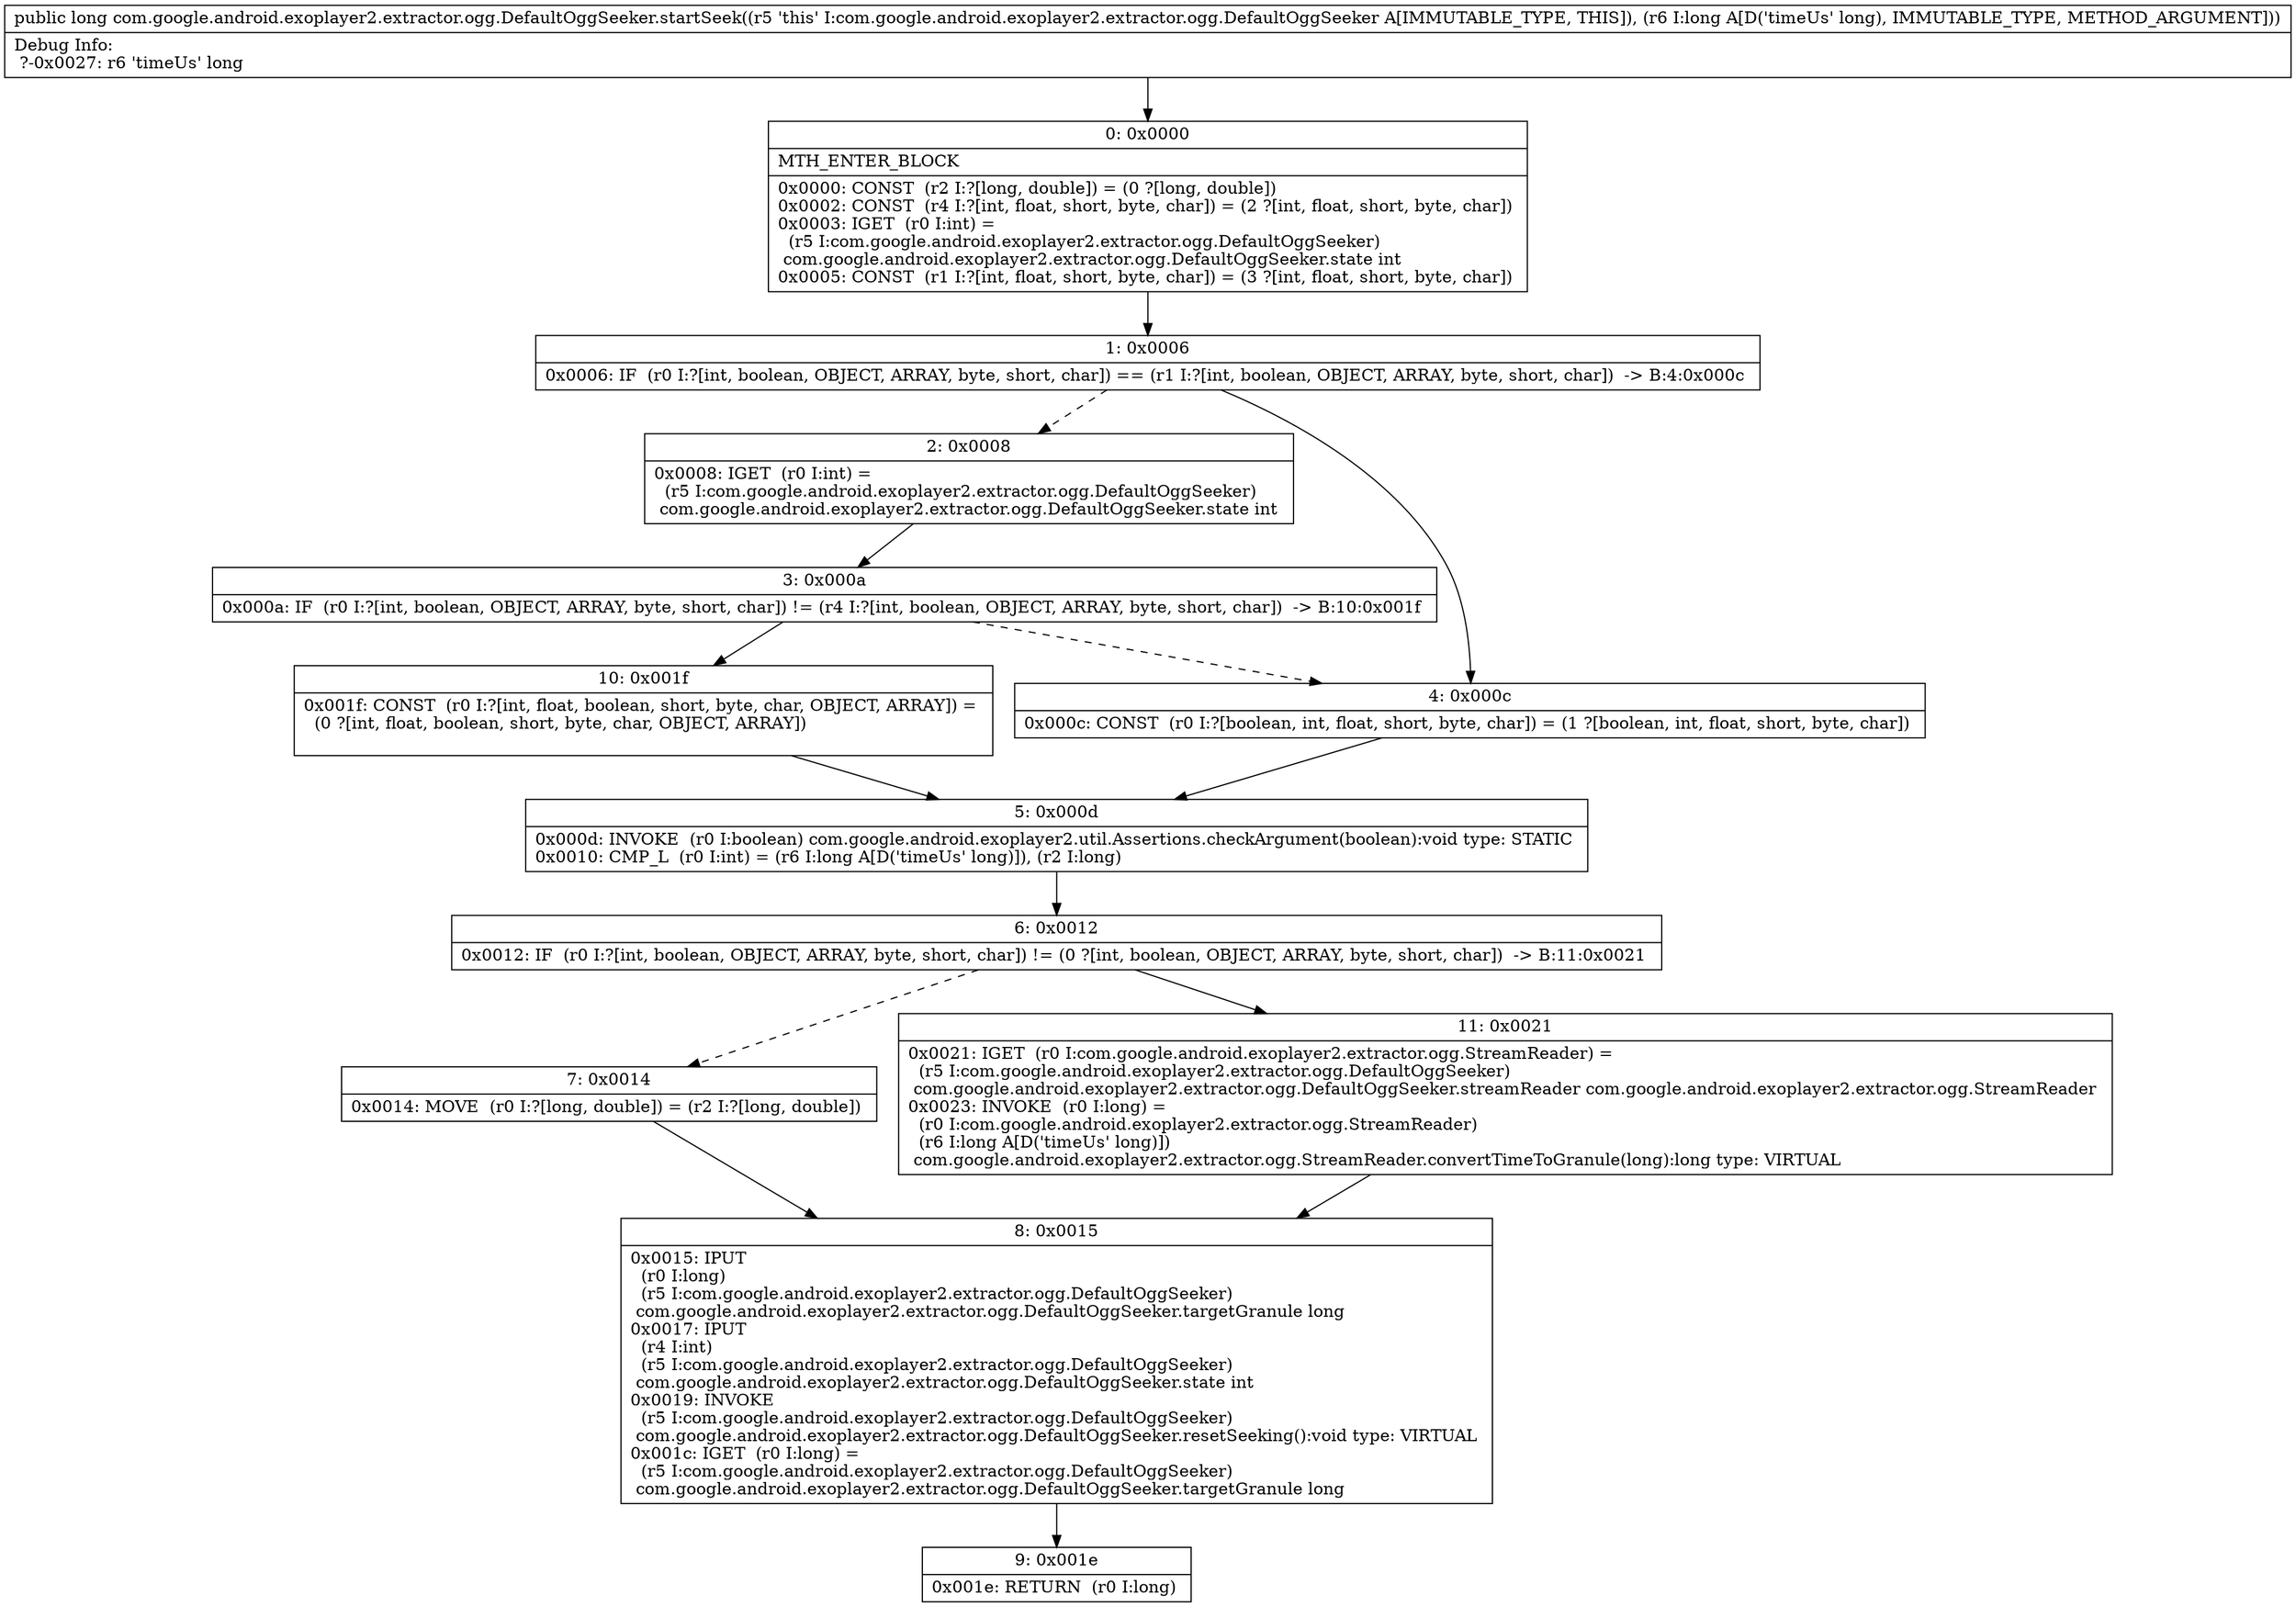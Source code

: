 digraph "CFG forcom.google.android.exoplayer2.extractor.ogg.DefaultOggSeeker.startSeek(J)J" {
Node_0 [shape=record,label="{0\:\ 0x0000|MTH_ENTER_BLOCK\l|0x0000: CONST  (r2 I:?[long, double]) = (0 ?[long, double]) \l0x0002: CONST  (r4 I:?[int, float, short, byte, char]) = (2 ?[int, float, short, byte, char]) \l0x0003: IGET  (r0 I:int) = \l  (r5 I:com.google.android.exoplayer2.extractor.ogg.DefaultOggSeeker)\l com.google.android.exoplayer2.extractor.ogg.DefaultOggSeeker.state int \l0x0005: CONST  (r1 I:?[int, float, short, byte, char]) = (3 ?[int, float, short, byte, char]) \l}"];
Node_1 [shape=record,label="{1\:\ 0x0006|0x0006: IF  (r0 I:?[int, boolean, OBJECT, ARRAY, byte, short, char]) == (r1 I:?[int, boolean, OBJECT, ARRAY, byte, short, char])  \-\> B:4:0x000c \l}"];
Node_2 [shape=record,label="{2\:\ 0x0008|0x0008: IGET  (r0 I:int) = \l  (r5 I:com.google.android.exoplayer2.extractor.ogg.DefaultOggSeeker)\l com.google.android.exoplayer2.extractor.ogg.DefaultOggSeeker.state int \l}"];
Node_3 [shape=record,label="{3\:\ 0x000a|0x000a: IF  (r0 I:?[int, boolean, OBJECT, ARRAY, byte, short, char]) != (r4 I:?[int, boolean, OBJECT, ARRAY, byte, short, char])  \-\> B:10:0x001f \l}"];
Node_4 [shape=record,label="{4\:\ 0x000c|0x000c: CONST  (r0 I:?[boolean, int, float, short, byte, char]) = (1 ?[boolean, int, float, short, byte, char]) \l}"];
Node_5 [shape=record,label="{5\:\ 0x000d|0x000d: INVOKE  (r0 I:boolean) com.google.android.exoplayer2.util.Assertions.checkArgument(boolean):void type: STATIC \l0x0010: CMP_L  (r0 I:int) = (r6 I:long A[D('timeUs' long)]), (r2 I:long) \l}"];
Node_6 [shape=record,label="{6\:\ 0x0012|0x0012: IF  (r0 I:?[int, boolean, OBJECT, ARRAY, byte, short, char]) != (0 ?[int, boolean, OBJECT, ARRAY, byte, short, char])  \-\> B:11:0x0021 \l}"];
Node_7 [shape=record,label="{7\:\ 0x0014|0x0014: MOVE  (r0 I:?[long, double]) = (r2 I:?[long, double]) \l}"];
Node_8 [shape=record,label="{8\:\ 0x0015|0x0015: IPUT  \l  (r0 I:long)\l  (r5 I:com.google.android.exoplayer2.extractor.ogg.DefaultOggSeeker)\l com.google.android.exoplayer2.extractor.ogg.DefaultOggSeeker.targetGranule long \l0x0017: IPUT  \l  (r4 I:int)\l  (r5 I:com.google.android.exoplayer2.extractor.ogg.DefaultOggSeeker)\l com.google.android.exoplayer2.extractor.ogg.DefaultOggSeeker.state int \l0x0019: INVOKE  \l  (r5 I:com.google.android.exoplayer2.extractor.ogg.DefaultOggSeeker)\l com.google.android.exoplayer2.extractor.ogg.DefaultOggSeeker.resetSeeking():void type: VIRTUAL \l0x001c: IGET  (r0 I:long) = \l  (r5 I:com.google.android.exoplayer2.extractor.ogg.DefaultOggSeeker)\l com.google.android.exoplayer2.extractor.ogg.DefaultOggSeeker.targetGranule long \l}"];
Node_9 [shape=record,label="{9\:\ 0x001e|0x001e: RETURN  (r0 I:long) \l}"];
Node_10 [shape=record,label="{10\:\ 0x001f|0x001f: CONST  (r0 I:?[int, float, boolean, short, byte, char, OBJECT, ARRAY]) = \l  (0 ?[int, float, boolean, short, byte, char, OBJECT, ARRAY])\l \l}"];
Node_11 [shape=record,label="{11\:\ 0x0021|0x0021: IGET  (r0 I:com.google.android.exoplayer2.extractor.ogg.StreamReader) = \l  (r5 I:com.google.android.exoplayer2.extractor.ogg.DefaultOggSeeker)\l com.google.android.exoplayer2.extractor.ogg.DefaultOggSeeker.streamReader com.google.android.exoplayer2.extractor.ogg.StreamReader \l0x0023: INVOKE  (r0 I:long) = \l  (r0 I:com.google.android.exoplayer2.extractor.ogg.StreamReader)\l  (r6 I:long A[D('timeUs' long)])\l com.google.android.exoplayer2.extractor.ogg.StreamReader.convertTimeToGranule(long):long type: VIRTUAL \l}"];
MethodNode[shape=record,label="{public long com.google.android.exoplayer2.extractor.ogg.DefaultOggSeeker.startSeek((r5 'this' I:com.google.android.exoplayer2.extractor.ogg.DefaultOggSeeker A[IMMUTABLE_TYPE, THIS]), (r6 I:long A[D('timeUs' long), IMMUTABLE_TYPE, METHOD_ARGUMENT]))  | Debug Info:\l  ?\-0x0027: r6 'timeUs' long\l}"];
MethodNode -> Node_0;
Node_0 -> Node_1;
Node_1 -> Node_2[style=dashed];
Node_1 -> Node_4;
Node_2 -> Node_3;
Node_3 -> Node_4[style=dashed];
Node_3 -> Node_10;
Node_4 -> Node_5;
Node_5 -> Node_6;
Node_6 -> Node_7[style=dashed];
Node_6 -> Node_11;
Node_7 -> Node_8;
Node_8 -> Node_9;
Node_10 -> Node_5;
Node_11 -> Node_8;
}


